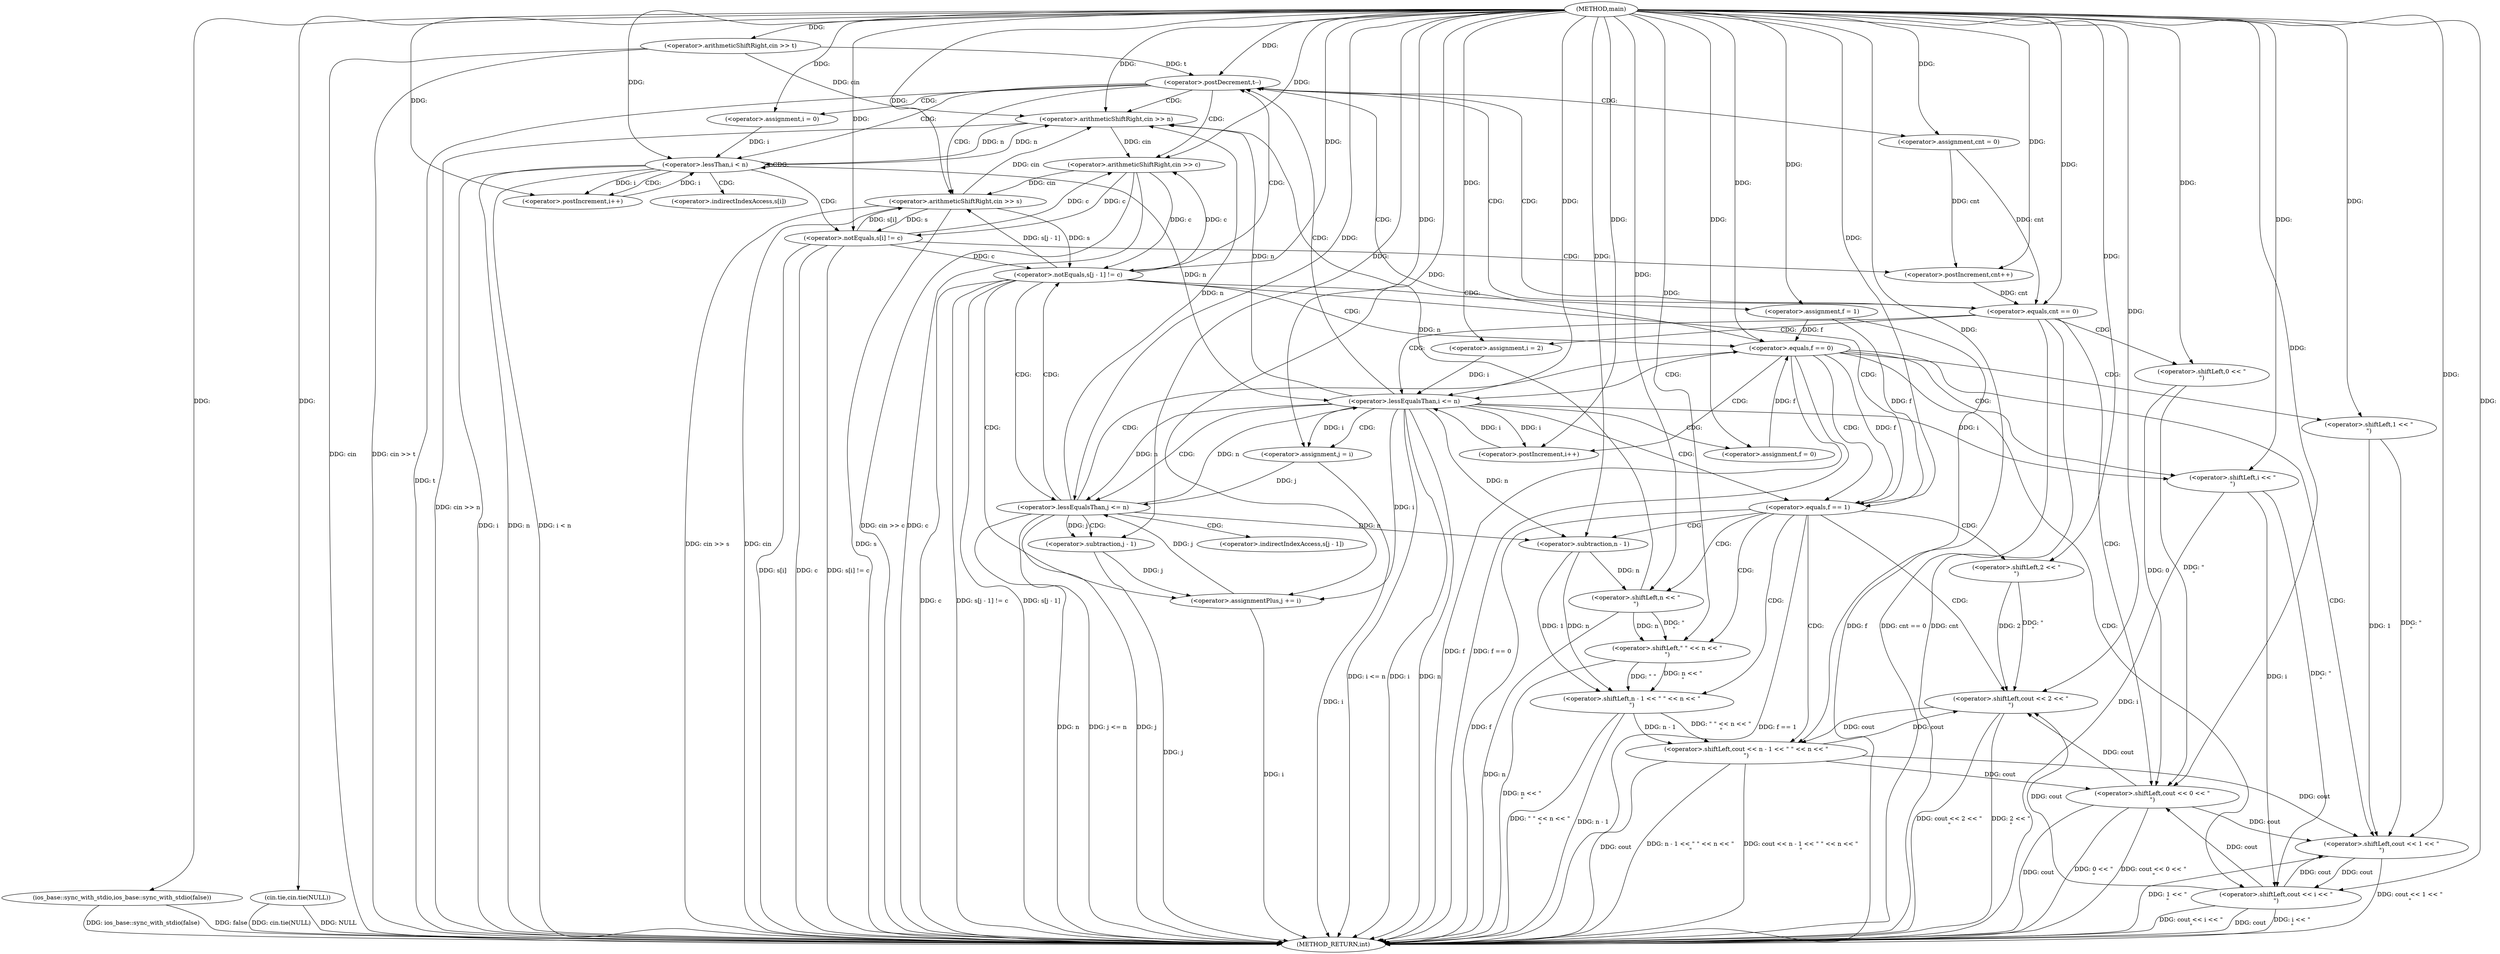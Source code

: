 digraph "main" {  
"1000101" [label = "(METHOD,main)" ]
"1000238" [label = "(METHOD_RETURN,int)" ]
"1000103" [label = "(ios_base::sync_with_stdio,ios_base::sync_with_stdio(false))" ]
"1000105" [label = "(cin.tie,cin.tie(NULL))" ]
"1000108" [label = "(<operator>.arithmeticShiftRight,cin >> t)" ]
"1000112" [label = "(<operator>.postDecrement,t--)" ]
"1000116" [label = "(<operator>.arithmeticShiftRight,cin >> n)" ]
"1000120" [label = "(<operator>.arithmeticShiftRight,cin >> c)" ]
"1000124" [label = "(<operator>.arithmeticShiftRight,cin >> s)" ]
"1000128" [label = "(<operator>.assignment,cnt = 0)" ]
"1000133" [label = "(<operator>.assignment,i = 0)" ]
"1000136" [label = "(<operator>.lessThan,i < n)" ]
"1000139" [label = "(<operator>.postIncrement,i++)" ]
"1000151" [label = "(<operator>.equals,cnt == 0)" ]
"1000164" [label = "(<operator>.assignment,i = 2)" ]
"1000167" [label = "(<operator>.lessEqualsThan,i <= n)" ]
"1000170" [label = "(<operator>.postIncrement,i++)" ]
"1000218" [label = "(<operator>.equals,f == 1)" ]
"1000155" [label = "(<operator>.shiftLeft,cout << 0 << \"\n\")" ]
"1000173" [label = "(<operator>.assignment,f = 0)" ]
"1000222" [label = "(<operator>.shiftLeft,cout << 2 << \"\n\")" ]
"1000227" [label = "(<operator>.shiftLeft,cout << n - 1 << \" \" << n << \"\n\")" ]
"1000143" [label = "(<operator>.notEquals,s[i] != c)" ]
"1000148" [label = "(<operator>.postIncrement,cnt++)" ]
"1000178" [label = "(<operator>.assignment,j = i)" ]
"1000181" [label = "(<operator>.lessEqualsThan,j <= n)" ]
"1000184" [label = "(<operator>.assignmentPlus,j += i)" ]
"1000202" [label = "(<operator>.equals,f == 0)" ]
"1000157" [label = "(<operator>.shiftLeft,0 << \"\n\")" ]
"1000206" [label = "(<operator>.shiftLeft,cout << 1 << \"\n\")" ]
"1000211" [label = "(<operator>.shiftLeft,cout << i << \"\n\")" ]
"1000224" [label = "(<operator>.shiftLeft,2 << \"\n\")" ]
"1000229" [label = "(<operator>.shiftLeft,n - 1 << \" \" << n << \"\n\")" ]
"1000189" [label = "(<operator>.notEquals,s[j - 1] != c)" ]
"1000230" [label = "(<operator>.subtraction,n - 1)" ]
"1000233" [label = "(<operator>.shiftLeft,\" \" << n << \"\n\")" ]
"1000197" [label = "(<operator>.assignment,f = 1)" ]
"1000208" [label = "(<operator>.shiftLeft,1 << \"\n\")" ]
"1000213" [label = "(<operator>.shiftLeft,i << \"\n\")" ]
"1000235" [label = "(<operator>.shiftLeft,n << \"\n\")" ]
"1000192" [label = "(<operator>.subtraction,j - 1)" ]
"1000144" [label = "(<operator>.indirectIndexAccess,s[i])" ]
"1000190" [label = "(<operator>.indirectIndexAccess,s[j - 1])" ]
  "1000103" -> "1000238"  [ label = "DDG: ios_base::sync_with_stdio(false)"] 
  "1000105" -> "1000238"  [ label = "DDG: cin.tie(NULL)"] 
  "1000108" -> "1000238"  [ label = "DDG: cin"] 
  "1000108" -> "1000238"  [ label = "DDG: cin >> t"] 
  "1000112" -> "1000238"  [ label = "DDG: t"] 
  "1000116" -> "1000238"  [ label = "DDG: cin >> n"] 
  "1000120" -> "1000238"  [ label = "DDG: c"] 
  "1000120" -> "1000238"  [ label = "DDG: cin >> c"] 
  "1000124" -> "1000238"  [ label = "DDG: cin"] 
  "1000124" -> "1000238"  [ label = "DDG: s"] 
  "1000124" -> "1000238"  [ label = "DDG: cin >> s"] 
  "1000136" -> "1000238"  [ label = "DDG: i"] 
  "1000136" -> "1000238"  [ label = "DDG: n"] 
  "1000136" -> "1000238"  [ label = "DDG: i < n"] 
  "1000151" -> "1000238"  [ label = "DDG: cnt"] 
  "1000151" -> "1000238"  [ label = "DDG: cnt == 0"] 
  "1000167" -> "1000238"  [ label = "DDG: i"] 
  "1000167" -> "1000238"  [ label = "DDG: n"] 
  "1000167" -> "1000238"  [ label = "DDG: i <= n"] 
  "1000178" -> "1000238"  [ label = "DDG: i"] 
  "1000181" -> "1000238"  [ label = "DDG: j"] 
  "1000181" -> "1000238"  [ label = "DDG: n"] 
  "1000181" -> "1000238"  [ label = "DDG: j <= n"] 
  "1000192" -> "1000238"  [ label = "DDG: j"] 
  "1000189" -> "1000238"  [ label = "DDG: s[j - 1]"] 
  "1000189" -> "1000238"  [ label = "DDG: c"] 
  "1000189" -> "1000238"  [ label = "DDG: s[j - 1] != c"] 
  "1000184" -> "1000238"  [ label = "DDG: i"] 
  "1000197" -> "1000238"  [ label = "DDG: f"] 
  "1000202" -> "1000238"  [ label = "DDG: f"] 
  "1000202" -> "1000238"  [ label = "DDG: f == 0"] 
  "1000206" -> "1000238"  [ label = "DDG: 1 << \"\n\""] 
  "1000206" -> "1000238"  [ label = "DDG: cout << 1 << \"\n\""] 
  "1000211" -> "1000238"  [ label = "DDG: cout"] 
  "1000213" -> "1000238"  [ label = "DDG: i"] 
  "1000211" -> "1000238"  [ label = "DDG: i << \"\n\""] 
  "1000211" -> "1000238"  [ label = "DDG: cout << i << \"\n\""] 
  "1000218" -> "1000238"  [ label = "DDG: f"] 
  "1000218" -> "1000238"  [ label = "DDG: f == 1"] 
  "1000222" -> "1000238"  [ label = "DDG: 2 << \"\n\""] 
  "1000222" -> "1000238"  [ label = "DDG: cout << 2 << \"\n\""] 
  "1000227" -> "1000238"  [ label = "DDG: cout"] 
  "1000229" -> "1000238"  [ label = "DDG: n - 1"] 
  "1000235" -> "1000238"  [ label = "DDG: n"] 
  "1000233" -> "1000238"  [ label = "DDG: n << \"\n\""] 
  "1000229" -> "1000238"  [ label = "DDG: \" \" << n << \"\n\""] 
  "1000227" -> "1000238"  [ label = "DDG: n - 1 << \" \" << n << \"\n\""] 
  "1000227" -> "1000238"  [ label = "DDG: cout << n - 1 << \" \" << n << \"\n\""] 
  "1000155" -> "1000238"  [ label = "DDG: cout"] 
  "1000155" -> "1000238"  [ label = "DDG: 0 << \"\n\""] 
  "1000155" -> "1000238"  [ label = "DDG: cout << 0 << \"\n\""] 
  "1000143" -> "1000238"  [ label = "DDG: s[i]"] 
  "1000143" -> "1000238"  [ label = "DDG: c"] 
  "1000143" -> "1000238"  [ label = "DDG: s[i] != c"] 
  "1000103" -> "1000238"  [ label = "DDG: false"] 
  "1000105" -> "1000238"  [ label = "DDG: NULL"] 
  "1000101" -> "1000103"  [ label = "DDG: "] 
  "1000101" -> "1000105"  [ label = "DDG: "] 
  "1000101" -> "1000108"  [ label = "DDG: "] 
  "1000108" -> "1000112"  [ label = "DDG: t"] 
  "1000101" -> "1000112"  [ label = "DDG: "] 
  "1000101" -> "1000128"  [ label = "DDG: "] 
  "1000108" -> "1000116"  [ label = "DDG: cin"] 
  "1000124" -> "1000116"  [ label = "DDG: cin"] 
  "1000101" -> "1000116"  [ label = "DDG: "] 
  "1000136" -> "1000116"  [ label = "DDG: n"] 
  "1000167" -> "1000116"  [ label = "DDG: n"] 
  "1000181" -> "1000116"  [ label = "DDG: n"] 
  "1000235" -> "1000116"  [ label = "DDG: n"] 
  "1000116" -> "1000120"  [ label = "DDG: cin"] 
  "1000101" -> "1000120"  [ label = "DDG: "] 
  "1000189" -> "1000120"  [ label = "DDG: c"] 
  "1000143" -> "1000120"  [ label = "DDG: c"] 
  "1000120" -> "1000124"  [ label = "DDG: cin"] 
  "1000101" -> "1000124"  [ label = "DDG: "] 
  "1000189" -> "1000124"  [ label = "DDG: s[j - 1]"] 
  "1000143" -> "1000124"  [ label = "DDG: s[i]"] 
  "1000101" -> "1000133"  [ label = "DDG: "] 
  "1000101" -> "1000164"  [ label = "DDG: "] 
  "1000133" -> "1000136"  [ label = "DDG: i"] 
  "1000139" -> "1000136"  [ label = "DDG: i"] 
  "1000101" -> "1000136"  [ label = "DDG: "] 
  "1000116" -> "1000136"  [ label = "DDG: n"] 
  "1000136" -> "1000139"  [ label = "DDG: i"] 
  "1000101" -> "1000139"  [ label = "DDG: "] 
  "1000128" -> "1000151"  [ label = "DDG: cnt"] 
  "1000148" -> "1000151"  [ label = "DDG: cnt"] 
  "1000101" -> "1000151"  [ label = "DDG: "] 
  "1000164" -> "1000167"  [ label = "DDG: i"] 
  "1000170" -> "1000167"  [ label = "DDG: i"] 
  "1000101" -> "1000167"  [ label = "DDG: "] 
  "1000136" -> "1000167"  [ label = "DDG: n"] 
  "1000181" -> "1000167"  [ label = "DDG: n"] 
  "1000101" -> "1000170"  [ label = "DDG: "] 
  "1000167" -> "1000170"  [ label = "DDG: i"] 
  "1000101" -> "1000173"  [ label = "DDG: "] 
  "1000197" -> "1000218"  [ label = "DDG: f"] 
  "1000202" -> "1000218"  [ label = "DDG: f"] 
  "1000101" -> "1000218"  [ label = "DDG: "] 
  "1000211" -> "1000155"  [ label = "DDG: cout"] 
  "1000227" -> "1000155"  [ label = "DDG: cout"] 
  "1000101" -> "1000155"  [ label = "DDG: "] 
  "1000157" -> "1000155"  [ label = "DDG: \"\n\""] 
  "1000157" -> "1000155"  [ label = "DDG: 0"] 
  "1000167" -> "1000178"  [ label = "DDG: i"] 
  "1000101" -> "1000178"  [ label = "DDG: "] 
  "1000101" -> "1000184"  [ label = "DDG: "] 
  "1000167" -> "1000184"  [ label = "DDG: i"] 
  "1000211" -> "1000222"  [ label = "DDG: cout"] 
  "1000227" -> "1000222"  [ label = "DDG: cout"] 
  "1000155" -> "1000222"  [ label = "DDG: cout"] 
  "1000101" -> "1000222"  [ label = "DDG: "] 
  "1000224" -> "1000222"  [ label = "DDG: \"\n\""] 
  "1000224" -> "1000222"  [ label = "DDG: 2"] 
  "1000222" -> "1000227"  [ label = "DDG: cout"] 
  "1000101" -> "1000227"  [ label = "DDG: "] 
  "1000229" -> "1000227"  [ label = "DDG: n - 1"] 
  "1000229" -> "1000227"  [ label = "DDG: \" \" << n << \"\n\""] 
  "1000124" -> "1000143"  [ label = "DDG: s"] 
  "1000120" -> "1000143"  [ label = "DDG: c"] 
  "1000101" -> "1000143"  [ label = "DDG: "] 
  "1000128" -> "1000148"  [ label = "DDG: cnt"] 
  "1000101" -> "1000148"  [ label = "DDG: "] 
  "1000101" -> "1000157"  [ label = "DDG: "] 
  "1000178" -> "1000181"  [ label = "DDG: j"] 
  "1000184" -> "1000181"  [ label = "DDG: j"] 
  "1000101" -> "1000181"  [ label = "DDG: "] 
  "1000167" -> "1000181"  [ label = "DDG: n"] 
  "1000192" -> "1000184"  [ label = "DDG: j"] 
  "1000173" -> "1000202"  [ label = "DDG: f"] 
  "1000197" -> "1000202"  [ label = "DDG: f"] 
  "1000101" -> "1000202"  [ label = "DDG: "] 
  "1000101" -> "1000224"  [ label = "DDG: "] 
  "1000230" -> "1000229"  [ label = "DDG: n"] 
  "1000230" -> "1000229"  [ label = "DDG: 1"] 
  "1000233" -> "1000229"  [ label = "DDG: n << \"\n\""] 
  "1000233" -> "1000229"  [ label = "DDG: \" \""] 
  "1000211" -> "1000206"  [ label = "DDG: cout"] 
  "1000227" -> "1000206"  [ label = "DDG: cout"] 
  "1000155" -> "1000206"  [ label = "DDG: cout"] 
  "1000101" -> "1000206"  [ label = "DDG: "] 
  "1000208" -> "1000206"  [ label = "DDG: 1"] 
  "1000208" -> "1000206"  [ label = "DDG: \"\n\""] 
  "1000206" -> "1000211"  [ label = "DDG: cout"] 
  "1000101" -> "1000211"  [ label = "DDG: "] 
  "1000213" -> "1000211"  [ label = "DDG: \"\n\""] 
  "1000213" -> "1000211"  [ label = "DDG: i"] 
  "1000167" -> "1000230"  [ label = "DDG: n"] 
  "1000181" -> "1000230"  [ label = "DDG: n"] 
  "1000101" -> "1000230"  [ label = "DDG: "] 
  "1000101" -> "1000233"  [ label = "DDG: "] 
  "1000235" -> "1000233"  [ label = "DDG: n"] 
  "1000235" -> "1000233"  [ label = "DDG: \"\n\""] 
  "1000124" -> "1000189"  [ label = "DDG: s"] 
  "1000120" -> "1000189"  [ label = "DDG: c"] 
  "1000143" -> "1000189"  [ label = "DDG: c"] 
  "1000101" -> "1000189"  [ label = "DDG: "] 
  "1000101" -> "1000197"  [ label = "DDG: "] 
  "1000101" -> "1000208"  [ label = "DDG: "] 
  "1000101" -> "1000213"  [ label = "DDG: "] 
  "1000167" -> "1000213"  [ label = "DDG: i"] 
  "1000230" -> "1000235"  [ label = "DDG: n"] 
  "1000101" -> "1000235"  [ label = "DDG: "] 
  "1000181" -> "1000192"  [ label = "DDG: j"] 
  "1000101" -> "1000192"  [ label = "DDG: "] 
  "1000112" -> "1000128"  [ label = "CDG: "] 
  "1000112" -> "1000133"  [ label = "CDG: "] 
  "1000112" -> "1000116"  [ label = "CDG: "] 
  "1000112" -> "1000120"  [ label = "CDG: "] 
  "1000112" -> "1000151"  [ label = "CDG: "] 
  "1000112" -> "1000136"  [ label = "CDG: "] 
  "1000112" -> "1000124"  [ label = "CDG: "] 
  "1000136" -> "1000139"  [ label = "CDG: "] 
  "1000136" -> "1000144"  [ label = "CDG: "] 
  "1000136" -> "1000136"  [ label = "CDG: "] 
  "1000136" -> "1000143"  [ label = "CDG: "] 
  "1000151" -> "1000164"  [ label = "CDG: "] 
  "1000151" -> "1000157"  [ label = "CDG: "] 
  "1000151" -> "1000112"  [ label = "CDG: "] 
  "1000151" -> "1000167"  [ label = "CDG: "] 
  "1000151" -> "1000155"  [ label = "CDG: "] 
  "1000167" -> "1000112"  [ label = "CDG: "] 
  "1000167" -> "1000178"  [ label = "CDG: "] 
  "1000167" -> "1000173"  [ label = "CDG: "] 
  "1000167" -> "1000218"  [ label = "CDG: "] 
  "1000167" -> "1000181"  [ label = "CDG: "] 
  "1000218" -> "1000233"  [ label = "CDG: "] 
  "1000218" -> "1000227"  [ label = "CDG: "] 
  "1000218" -> "1000222"  [ label = "CDG: "] 
  "1000218" -> "1000235"  [ label = "CDG: "] 
  "1000218" -> "1000224"  [ label = "CDG: "] 
  "1000218" -> "1000229"  [ label = "CDG: "] 
  "1000218" -> "1000230"  [ label = "CDG: "] 
  "1000143" -> "1000148"  [ label = "CDG: "] 
  "1000181" -> "1000190"  [ label = "CDG: "] 
  "1000181" -> "1000192"  [ label = "CDG: "] 
  "1000181" -> "1000189"  [ label = "CDG: "] 
  "1000181" -> "1000202"  [ label = "CDG: "] 
  "1000202" -> "1000211"  [ label = "CDG: "] 
  "1000202" -> "1000208"  [ label = "CDG: "] 
  "1000202" -> "1000206"  [ label = "CDG: "] 
  "1000202" -> "1000167"  [ label = "CDG: "] 
  "1000202" -> "1000213"  [ label = "CDG: "] 
  "1000202" -> "1000170"  [ label = "CDG: "] 
  "1000202" -> "1000112"  [ label = "CDG: "] 
  "1000202" -> "1000218"  [ label = "CDG: "] 
  "1000189" -> "1000197"  [ label = "CDG: "] 
  "1000189" -> "1000184"  [ label = "CDG: "] 
  "1000189" -> "1000181"  [ label = "CDG: "] 
  "1000189" -> "1000112"  [ label = "CDG: "] 
  "1000189" -> "1000218"  [ label = "CDG: "] 
  "1000189" -> "1000202"  [ label = "CDG: "] 
}
